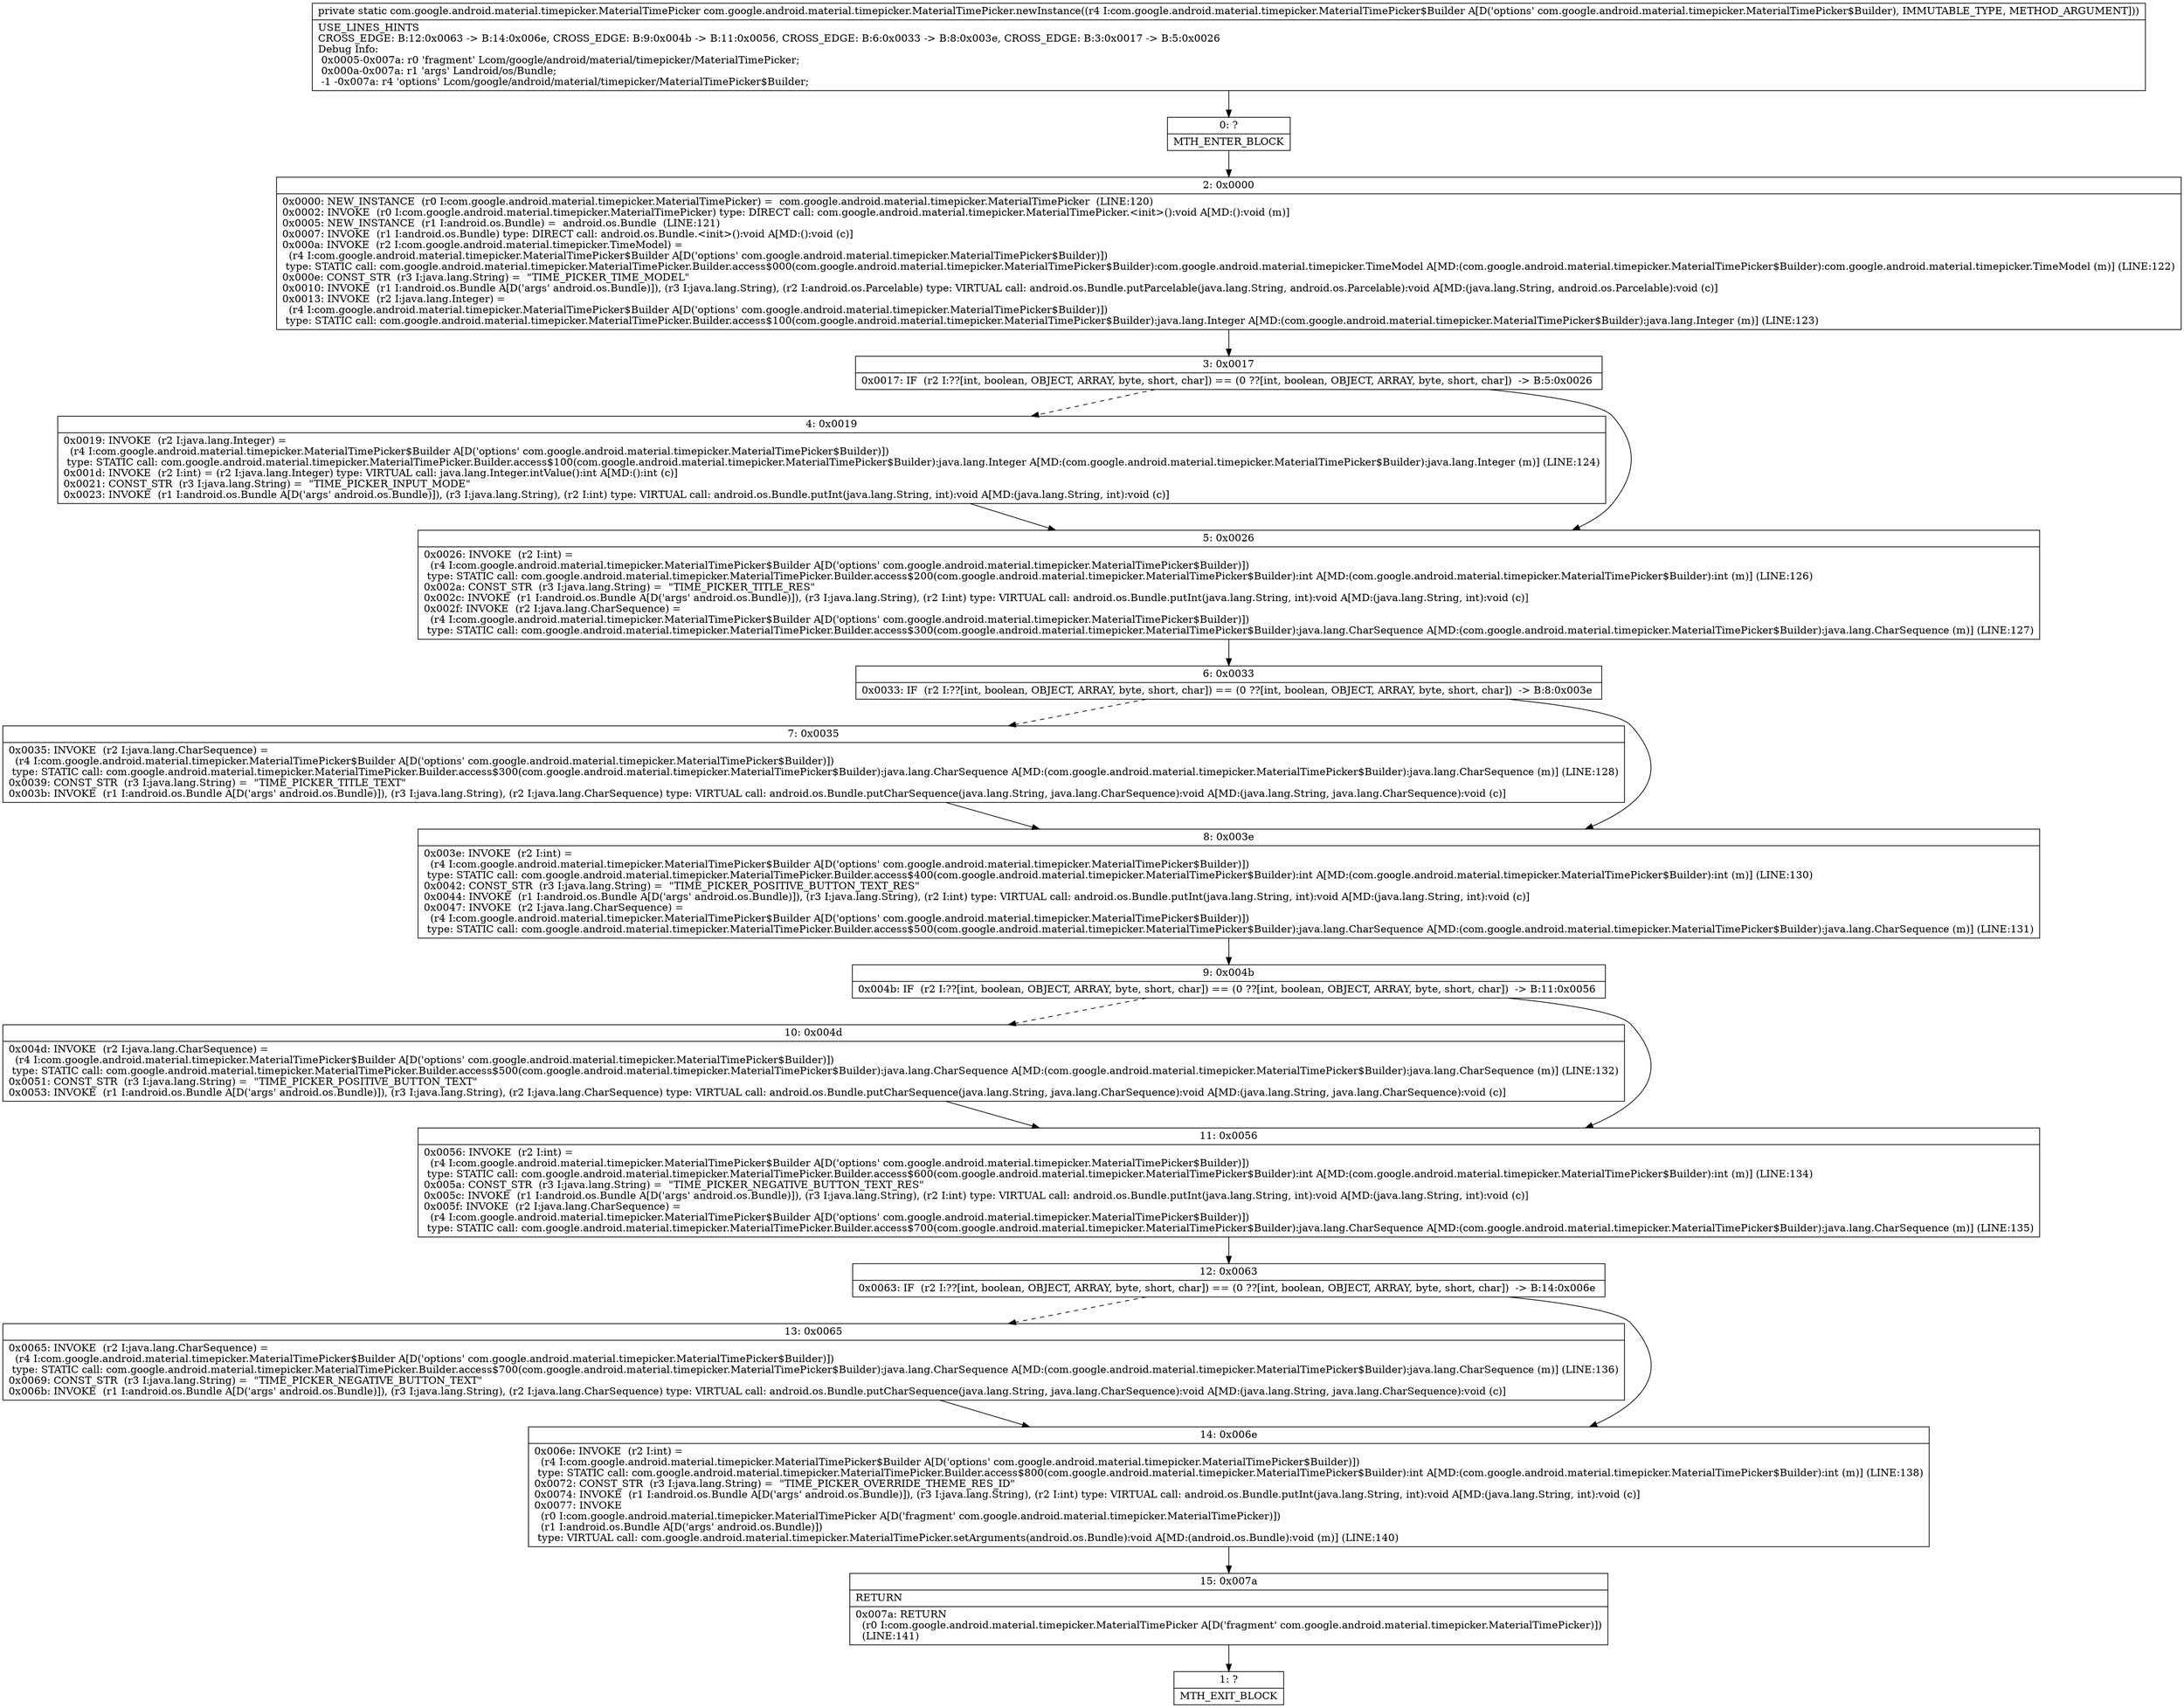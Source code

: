 digraph "CFG forcom.google.android.material.timepicker.MaterialTimePicker.newInstance(Lcom\/google\/android\/material\/timepicker\/MaterialTimePicker$Builder;)Lcom\/google\/android\/material\/timepicker\/MaterialTimePicker;" {
Node_0 [shape=record,label="{0\:\ ?|MTH_ENTER_BLOCK\l}"];
Node_2 [shape=record,label="{2\:\ 0x0000|0x0000: NEW_INSTANCE  (r0 I:com.google.android.material.timepicker.MaterialTimePicker) =  com.google.android.material.timepicker.MaterialTimePicker  (LINE:120)\l0x0002: INVOKE  (r0 I:com.google.android.material.timepicker.MaterialTimePicker) type: DIRECT call: com.google.android.material.timepicker.MaterialTimePicker.\<init\>():void A[MD:():void (m)]\l0x0005: NEW_INSTANCE  (r1 I:android.os.Bundle) =  android.os.Bundle  (LINE:121)\l0x0007: INVOKE  (r1 I:android.os.Bundle) type: DIRECT call: android.os.Bundle.\<init\>():void A[MD:():void (c)]\l0x000a: INVOKE  (r2 I:com.google.android.material.timepicker.TimeModel) = \l  (r4 I:com.google.android.material.timepicker.MaterialTimePicker$Builder A[D('options' com.google.android.material.timepicker.MaterialTimePicker$Builder)])\l type: STATIC call: com.google.android.material.timepicker.MaterialTimePicker.Builder.access$000(com.google.android.material.timepicker.MaterialTimePicker$Builder):com.google.android.material.timepicker.TimeModel A[MD:(com.google.android.material.timepicker.MaterialTimePicker$Builder):com.google.android.material.timepicker.TimeModel (m)] (LINE:122)\l0x000e: CONST_STR  (r3 I:java.lang.String) =  \"TIME_PICKER_TIME_MODEL\" \l0x0010: INVOKE  (r1 I:android.os.Bundle A[D('args' android.os.Bundle)]), (r3 I:java.lang.String), (r2 I:android.os.Parcelable) type: VIRTUAL call: android.os.Bundle.putParcelable(java.lang.String, android.os.Parcelable):void A[MD:(java.lang.String, android.os.Parcelable):void (c)]\l0x0013: INVOKE  (r2 I:java.lang.Integer) = \l  (r4 I:com.google.android.material.timepicker.MaterialTimePicker$Builder A[D('options' com.google.android.material.timepicker.MaterialTimePicker$Builder)])\l type: STATIC call: com.google.android.material.timepicker.MaterialTimePicker.Builder.access$100(com.google.android.material.timepicker.MaterialTimePicker$Builder):java.lang.Integer A[MD:(com.google.android.material.timepicker.MaterialTimePicker$Builder):java.lang.Integer (m)] (LINE:123)\l}"];
Node_3 [shape=record,label="{3\:\ 0x0017|0x0017: IF  (r2 I:??[int, boolean, OBJECT, ARRAY, byte, short, char]) == (0 ??[int, boolean, OBJECT, ARRAY, byte, short, char])  \-\> B:5:0x0026 \l}"];
Node_4 [shape=record,label="{4\:\ 0x0019|0x0019: INVOKE  (r2 I:java.lang.Integer) = \l  (r4 I:com.google.android.material.timepicker.MaterialTimePicker$Builder A[D('options' com.google.android.material.timepicker.MaterialTimePicker$Builder)])\l type: STATIC call: com.google.android.material.timepicker.MaterialTimePicker.Builder.access$100(com.google.android.material.timepicker.MaterialTimePicker$Builder):java.lang.Integer A[MD:(com.google.android.material.timepicker.MaterialTimePicker$Builder):java.lang.Integer (m)] (LINE:124)\l0x001d: INVOKE  (r2 I:int) = (r2 I:java.lang.Integer) type: VIRTUAL call: java.lang.Integer.intValue():int A[MD:():int (c)]\l0x0021: CONST_STR  (r3 I:java.lang.String) =  \"TIME_PICKER_INPUT_MODE\" \l0x0023: INVOKE  (r1 I:android.os.Bundle A[D('args' android.os.Bundle)]), (r3 I:java.lang.String), (r2 I:int) type: VIRTUAL call: android.os.Bundle.putInt(java.lang.String, int):void A[MD:(java.lang.String, int):void (c)]\l}"];
Node_5 [shape=record,label="{5\:\ 0x0026|0x0026: INVOKE  (r2 I:int) = \l  (r4 I:com.google.android.material.timepicker.MaterialTimePicker$Builder A[D('options' com.google.android.material.timepicker.MaterialTimePicker$Builder)])\l type: STATIC call: com.google.android.material.timepicker.MaterialTimePicker.Builder.access$200(com.google.android.material.timepicker.MaterialTimePicker$Builder):int A[MD:(com.google.android.material.timepicker.MaterialTimePicker$Builder):int (m)] (LINE:126)\l0x002a: CONST_STR  (r3 I:java.lang.String) =  \"TIME_PICKER_TITLE_RES\" \l0x002c: INVOKE  (r1 I:android.os.Bundle A[D('args' android.os.Bundle)]), (r3 I:java.lang.String), (r2 I:int) type: VIRTUAL call: android.os.Bundle.putInt(java.lang.String, int):void A[MD:(java.lang.String, int):void (c)]\l0x002f: INVOKE  (r2 I:java.lang.CharSequence) = \l  (r4 I:com.google.android.material.timepicker.MaterialTimePicker$Builder A[D('options' com.google.android.material.timepicker.MaterialTimePicker$Builder)])\l type: STATIC call: com.google.android.material.timepicker.MaterialTimePicker.Builder.access$300(com.google.android.material.timepicker.MaterialTimePicker$Builder):java.lang.CharSequence A[MD:(com.google.android.material.timepicker.MaterialTimePicker$Builder):java.lang.CharSequence (m)] (LINE:127)\l}"];
Node_6 [shape=record,label="{6\:\ 0x0033|0x0033: IF  (r2 I:??[int, boolean, OBJECT, ARRAY, byte, short, char]) == (0 ??[int, boolean, OBJECT, ARRAY, byte, short, char])  \-\> B:8:0x003e \l}"];
Node_7 [shape=record,label="{7\:\ 0x0035|0x0035: INVOKE  (r2 I:java.lang.CharSequence) = \l  (r4 I:com.google.android.material.timepicker.MaterialTimePicker$Builder A[D('options' com.google.android.material.timepicker.MaterialTimePicker$Builder)])\l type: STATIC call: com.google.android.material.timepicker.MaterialTimePicker.Builder.access$300(com.google.android.material.timepicker.MaterialTimePicker$Builder):java.lang.CharSequence A[MD:(com.google.android.material.timepicker.MaterialTimePicker$Builder):java.lang.CharSequence (m)] (LINE:128)\l0x0039: CONST_STR  (r3 I:java.lang.String) =  \"TIME_PICKER_TITLE_TEXT\" \l0x003b: INVOKE  (r1 I:android.os.Bundle A[D('args' android.os.Bundle)]), (r3 I:java.lang.String), (r2 I:java.lang.CharSequence) type: VIRTUAL call: android.os.Bundle.putCharSequence(java.lang.String, java.lang.CharSequence):void A[MD:(java.lang.String, java.lang.CharSequence):void (c)]\l}"];
Node_8 [shape=record,label="{8\:\ 0x003e|0x003e: INVOKE  (r2 I:int) = \l  (r4 I:com.google.android.material.timepicker.MaterialTimePicker$Builder A[D('options' com.google.android.material.timepicker.MaterialTimePicker$Builder)])\l type: STATIC call: com.google.android.material.timepicker.MaterialTimePicker.Builder.access$400(com.google.android.material.timepicker.MaterialTimePicker$Builder):int A[MD:(com.google.android.material.timepicker.MaterialTimePicker$Builder):int (m)] (LINE:130)\l0x0042: CONST_STR  (r3 I:java.lang.String) =  \"TIME_PICKER_POSITIVE_BUTTON_TEXT_RES\" \l0x0044: INVOKE  (r1 I:android.os.Bundle A[D('args' android.os.Bundle)]), (r3 I:java.lang.String), (r2 I:int) type: VIRTUAL call: android.os.Bundle.putInt(java.lang.String, int):void A[MD:(java.lang.String, int):void (c)]\l0x0047: INVOKE  (r2 I:java.lang.CharSequence) = \l  (r4 I:com.google.android.material.timepicker.MaterialTimePicker$Builder A[D('options' com.google.android.material.timepicker.MaterialTimePicker$Builder)])\l type: STATIC call: com.google.android.material.timepicker.MaterialTimePicker.Builder.access$500(com.google.android.material.timepicker.MaterialTimePicker$Builder):java.lang.CharSequence A[MD:(com.google.android.material.timepicker.MaterialTimePicker$Builder):java.lang.CharSequence (m)] (LINE:131)\l}"];
Node_9 [shape=record,label="{9\:\ 0x004b|0x004b: IF  (r2 I:??[int, boolean, OBJECT, ARRAY, byte, short, char]) == (0 ??[int, boolean, OBJECT, ARRAY, byte, short, char])  \-\> B:11:0x0056 \l}"];
Node_10 [shape=record,label="{10\:\ 0x004d|0x004d: INVOKE  (r2 I:java.lang.CharSequence) = \l  (r4 I:com.google.android.material.timepicker.MaterialTimePicker$Builder A[D('options' com.google.android.material.timepicker.MaterialTimePicker$Builder)])\l type: STATIC call: com.google.android.material.timepicker.MaterialTimePicker.Builder.access$500(com.google.android.material.timepicker.MaterialTimePicker$Builder):java.lang.CharSequence A[MD:(com.google.android.material.timepicker.MaterialTimePicker$Builder):java.lang.CharSequence (m)] (LINE:132)\l0x0051: CONST_STR  (r3 I:java.lang.String) =  \"TIME_PICKER_POSITIVE_BUTTON_TEXT\" \l0x0053: INVOKE  (r1 I:android.os.Bundle A[D('args' android.os.Bundle)]), (r3 I:java.lang.String), (r2 I:java.lang.CharSequence) type: VIRTUAL call: android.os.Bundle.putCharSequence(java.lang.String, java.lang.CharSequence):void A[MD:(java.lang.String, java.lang.CharSequence):void (c)]\l}"];
Node_11 [shape=record,label="{11\:\ 0x0056|0x0056: INVOKE  (r2 I:int) = \l  (r4 I:com.google.android.material.timepicker.MaterialTimePicker$Builder A[D('options' com.google.android.material.timepicker.MaterialTimePicker$Builder)])\l type: STATIC call: com.google.android.material.timepicker.MaterialTimePicker.Builder.access$600(com.google.android.material.timepicker.MaterialTimePicker$Builder):int A[MD:(com.google.android.material.timepicker.MaterialTimePicker$Builder):int (m)] (LINE:134)\l0x005a: CONST_STR  (r3 I:java.lang.String) =  \"TIME_PICKER_NEGATIVE_BUTTON_TEXT_RES\" \l0x005c: INVOKE  (r1 I:android.os.Bundle A[D('args' android.os.Bundle)]), (r3 I:java.lang.String), (r2 I:int) type: VIRTUAL call: android.os.Bundle.putInt(java.lang.String, int):void A[MD:(java.lang.String, int):void (c)]\l0x005f: INVOKE  (r2 I:java.lang.CharSequence) = \l  (r4 I:com.google.android.material.timepicker.MaterialTimePicker$Builder A[D('options' com.google.android.material.timepicker.MaterialTimePicker$Builder)])\l type: STATIC call: com.google.android.material.timepicker.MaterialTimePicker.Builder.access$700(com.google.android.material.timepicker.MaterialTimePicker$Builder):java.lang.CharSequence A[MD:(com.google.android.material.timepicker.MaterialTimePicker$Builder):java.lang.CharSequence (m)] (LINE:135)\l}"];
Node_12 [shape=record,label="{12\:\ 0x0063|0x0063: IF  (r2 I:??[int, boolean, OBJECT, ARRAY, byte, short, char]) == (0 ??[int, boolean, OBJECT, ARRAY, byte, short, char])  \-\> B:14:0x006e \l}"];
Node_13 [shape=record,label="{13\:\ 0x0065|0x0065: INVOKE  (r2 I:java.lang.CharSequence) = \l  (r4 I:com.google.android.material.timepicker.MaterialTimePicker$Builder A[D('options' com.google.android.material.timepicker.MaterialTimePicker$Builder)])\l type: STATIC call: com.google.android.material.timepicker.MaterialTimePicker.Builder.access$700(com.google.android.material.timepicker.MaterialTimePicker$Builder):java.lang.CharSequence A[MD:(com.google.android.material.timepicker.MaterialTimePicker$Builder):java.lang.CharSequence (m)] (LINE:136)\l0x0069: CONST_STR  (r3 I:java.lang.String) =  \"TIME_PICKER_NEGATIVE_BUTTON_TEXT\" \l0x006b: INVOKE  (r1 I:android.os.Bundle A[D('args' android.os.Bundle)]), (r3 I:java.lang.String), (r2 I:java.lang.CharSequence) type: VIRTUAL call: android.os.Bundle.putCharSequence(java.lang.String, java.lang.CharSequence):void A[MD:(java.lang.String, java.lang.CharSequence):void (c)]\l}"];
Node_14 [shape=record,label="{14\:\ 0x006e|0x006e: INVOKE  (r2 I:int) = \l  (r4 I:com.google.android.material.timepicker.MaterialTimePicker$Builder A[D('options' com.google.android.material.timepicker.MaterialTimePicker$Builder)])\l type: STATIC call: com.google.android.material.timepicker.MaterialTimePicker.Builder.access$800(com.google.android.material.timepicker.MaterialTimePicker$Builder):int A[MD:(com.google.android.material.timepicker.MaterialTimePicker$Builder):int (m)] (LINE:138)\l0x0072: CONST_STR  (r3 I:java.lang.String) =  \"TIME_PICKER_OVERRIDE_THEME_RES_ID\" \l0x0074: INVOKE  (r1 I:android.os.Bundle A[D('args' android.os.Bundle)]), (r3 I:java.lang.String), (r2 I:int) type: VIRTUAL call: android.os.Bundle.putInt(java.lang.String, int):void A[MD:(java.lang.String, int):void (c)]\l0x0077: INVOKE  \l  (r0 I:com.google.android.material.timepicker.MaterialTimePicker A[D('fragment' com.google.android.material.timepicker.MaterialTimePicker)])\l  (r1 I:android.os.Bundle A[D('args' android.os.Bundle)])\l type: VIRTUAL call: com.google.android.material.timepicker.MaterialTimePicker.setArguments(android.os.Bundle):void A[MD:(android.os.Bundle):void (m)] (LINE:140)\l}"];
Node_15 [shape=record,label="{15\:\ 0x007a|RETURN\l|0x007a: RETURN  \l  (r0 I:com.google.android.material.timepicker.MaterialTimePicker A[D('fragment' com.google.android.material.timepicker.MaterialTimePicker)])\l  (LINE:141)\l}"];
Node_1 [shape=record,label="{1\:\ ?|MTH_EXIT_BLOCK\l}"];
MethodNode[shape=record,label="{private static com.google.android.material.timepicker.MaterialTimePicker com.google.android.material.timepicker.MaterialTimePicker.newInstance((r4 I:com.google.android.material.timepicker.MaterialTimePicker$Builder A[D('options' com.google.android.material.timepicker.MaterialTimePicker$Builder), IMMUTABLE_TYPE, METHOD_ARGUMENT]))  | USE_LINES_HINTS\lCROSS_EDGE: B:12:0x0063 \-\> B:14:0x006e, CROSS_EDGE: B:9:0x004b \-\> B:11:0x0056, CROSS_EDGE: B:6:0x0033 \-\> B:8:0x003e, CROSS_EDGE: B:3:0x0017 \-\> B:5:0x0026\lDebug Info:\l  0x0005\-0x007a: r0 'fragment' Lcom\/google\/android\/material\/timepicker\/MaterialTimePicker;\l  0x000a\-0x007a: r1 'args' Landroid\/os\/Bundle;\l  \-1 \-0x007a: r4 'options' Lcom\/google\/android\/material\/timepicker\/MaterialTimePicker$Builder;\l}"];
MethodNode -> Node_0;Node_0 -> Node_2;
Node_2 -> Node_3;
Node_3 -> Node_4[style=dashed];
Node_3 -> Node_5;
Node_4 -> Node_5;
Node_5 -> Node_6;
Node_6 -> Node_7[style=dashed];
Node_6 -> Node_8;
Node_7 -> Node_8;
Node_8 -> Node_9;
Node_9 -> Node_10[style=dashed];
Node_9 -> Node_11;
Node_10 -> Node_11;
Node_11 -> Node_12;
Node_12 -> Node_13[style=dashed];
Node_12 -> Node_14;
Node_13 -> Node_14;
Node_14 -> Node_15;
Node_15 -> Node_1;
}

